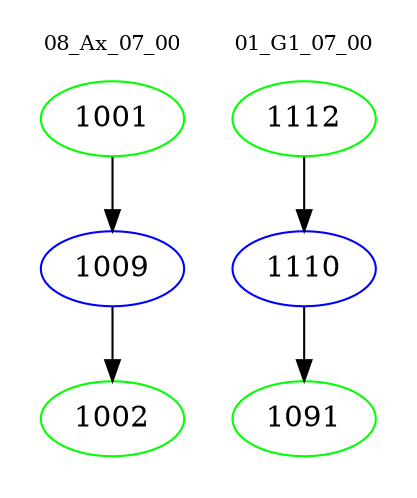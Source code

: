 digraph{
subgraph cluster_0 {
color = white
label = "08_Ax_07_00";
fontsize=10;
T0_1001 [label="1001", color="green"]
T0_1001 -> T0_1009 [color="black"]
T0_1009 [label="1009", color="blue"]
T0_1009 -> T0_1002 [color="black"]
T0_1002 [label="1002", color="green"]
}
subgraph cluster_1 {
color = white
label = "01_G1_07_00";
fontsize=10;
T1_1112 [label="1112", color="green"]
T1_1112 -> T1_1110 [color="black"]
T1_1110 [label="1110", color="blue"]
T1_1110 -> T1_1091 [color="black"]
T1_1091 [label="1091", color="green"]
}
}
